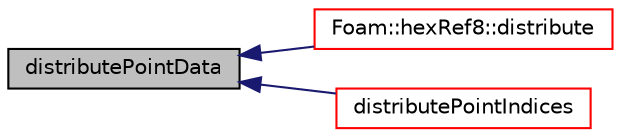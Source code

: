 digraph "distributePointData"
{
  bgcolor="transparent";
  edge [fontname="Helvetica",fontsize="10",labelfontname="Helvetica",labelfontsize="10"];
  node [fontname="Helvetica",fontsize="10",shape=record];
  rankdir="LR";
  Node1 [label="distributePointData",height=0.2,width=0.4,color="black", fillcolor="grey75", style="filled", fontcolor="black"];
  Node1 -> Node2 [dir="back",color="midnightblue",fontsize="10",style="solid",fontname="Helvetica"];
  Node2 [label="Foam::hexRef8::distribute",height=0.2,width=0.4,color="red",URL="$a01022.html#a6be2dc3eb1d541aeb83ee0a2adcc0556",tooltip="Update local numbering for mesh redistribution. "];
  Node1 -> Node3 [dir="back",color="midnightblue",fontsize="10",style="solid",fontname="Helvetica"];
  Node3 [label="distributePointIndices",height=0.2,width=0.4,color="red",URL="$a01434.html#a705f9191a7a373e01740e47f5ba351d4",tooltip="Distribute list of point/face/cell/patch indices. "];
}
